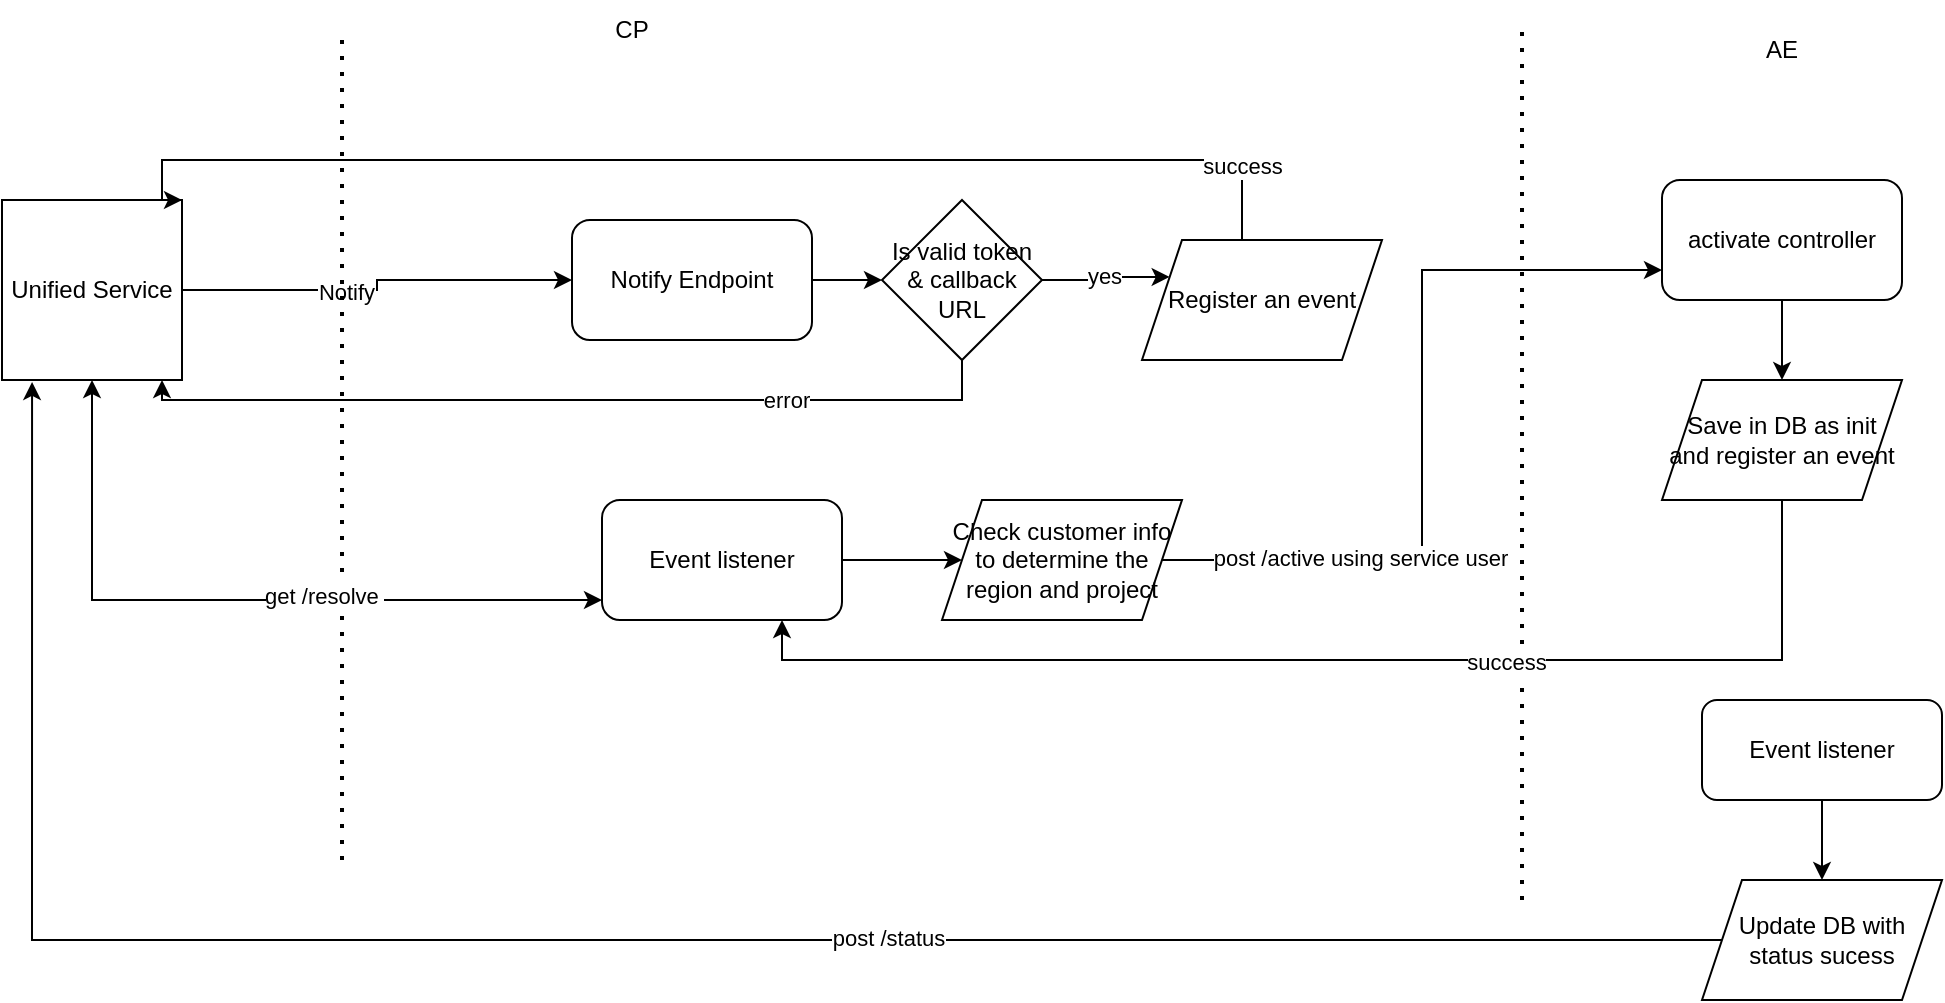 <mxfile version="20.8.21" type="github">
  <diagram id="6a731a19-8d31-9384-78a2-239565b7b9f0" name="Page-1">
    <mxGraphModel dx="1085" dy="665" grid="1" gridSize="10" guides="1" tooltips="1" connect="1" arrows="1" fold="1" page="1" pageScale="1" pageWidth="1169" pageHeight="827" background="none" math="0" shadow="0">
      <root>
        <mxCell id="0" />
        <mxCell id="1" parent="0" />
        <mxCell id="Frn38cRViBmfdXFBqn8P-63" style="edgeStyle=orthogonalEdgeStyle;rounded=0;orthogonalLoop=1;jettySize=auto;html=1;entryX=0;entryY=0.5;entryDx=0;entryDy=0;" edge="1" parent="1" source="Frn38cRViBmfdXFBqn8P-60" target="Frn38cRViBmfdXFBqn8P-62">
          <mxGeometry relative="1" as="geometry" />
        </mxCell>
        <mxCell id="Frn38cRViBmfdXFBqn8P-64" value="Notify" style="edgeLabel;html=1;align=center;verticalAlign=middle;resizable=0;points=[];" vertex="1" connectable="0" parent="Frn38cRViBmfdXFBqn8P-63">
          <mxGeometry x="-0.185" y="-1" relative="1" as="geometry">
            <mxPoint as="offset" />
          </mxGeometry>
        </mxCell>
        <mxCell id="Frn38cRViBmfdXFBqn8P-60" value="Unified Service" style="whiteSpace=wrap;html=1;aspect=fixed;" vertex="1" parent="1">
          <mxGeometry x="180" y="440" width="90" height="90" as="geometry" />
        </mxCell>
        <mxCell id="Frn38cRViBmfdXFBqn8P-70" value="" style="edgeStyle=orthogonalEdgeStyle;rounded=0;orthogonalLoop=1;jettySize=auto;html=1;" edge="1" parent="1" source="Frn38cRViBmfdXFBqn8P-62" target="Frn38cRViBmfdXFBqn8P-69">
          <mxGeometry relative="1" as="geometry" />
        </mxCell>
        <mxCell id="Frn38cRViBmfdXFBqn8P-62" value="Notify Endpoint" style="rounded=1;whiteSpace=wrap;html=1;" vertex="1" parent="1">
          <mxGeometry x="465" y="450" width="120" height="60" as="geometry" />
        </mxCell>
        <mxCell id="Frn38cRViBmfdXFBqn8P-67" value="" style="endArrow=none;dashed=1;html=1;dashPattern=1 3;strokeWidth=2;rounded=0;" edge="1" parent="1">
          <mxGeometry width="50" height="50" relative="1" as="geometry">
            <mxPoint x="350" y="770" as="sourcePoint" />
            <mxPoint x="350" y="360" as="targetPoint" />
          </mxGeometry>
        </mxCell>
        <mxCell id="Frn38cRViBmfdXFBqn8P-68" value="CP" style="text;html=1;strokeColor=none;fillColor=none;align=center;verticalAlign=middle;whiteSpace=wrap;rounded=0;" vertex="1" parent="1">
          <mxGeometry x="465" y="340" width="60" height="30" as="geometry" />
        </mxCell>
        <mxCell id="Frn38cRViBmfdXFBqn8P-73" value="yes" style="edgeStyle=orthogonalEdgeStyle;rounded=0;orthogonalLoop=1;jettySize=auto;html=1;entryX=0;entryY=0.25;entryDx=0;entryDy=0;" edge="1" parent="1" source="Frn38cRViBmfdXFBqn8P-69" target="Frn38cRViBmfdXFBqn8P-83">
          <mxGeometry relative="1" as="geometry" />
        </mxCell>
        <mxCell id="Frn38cRViBmfdXFBqn8P-74" style="edgeStyle=orthogonalEdgeStyle;rounded=0;orthogonalLoop=1;jettySize=auto;html=1;" edge="1" parent="1" source="Frn38cRViBmfdXFBqn8P-69">
          <mxGeometry relative="1" as="geometry">
            <mxPoint x="260" y="530" as="targetPoint" />
            <Array as="points">
              <mxPoint x="660" y="540" />
              <mxPoint x="260" y="540" />
            </Array>
          </mxGeometry>
        </mxCell>
        <mxCell id="Frn38cRViBmfdXFBqn8P-75" value="error" style="edgeLabel;html=1;align=center;verticalAlign=middle;resizable=0;points=[];" vertex="1" connectable="0" parent="Frn38cRViBmfdXFBqn8P-74">
          <mxGeometry x="-0.498" relative="1" as="geometry">
            <mxPoint as="offset" />
          </mxGeometry>
        </mxCell>
        <mxCell id="Frn38cRViBmfdXFBqn8P-69" value="Is valid token &amp;amp; callback URL" style="rhombus;whiteSpace=wrap;html=1;" vertex="1" parent="1">
          <mxGeometry x="620" y="440" width="80" height="80" as="geometry" />
        </mxCell>
        <mxCell id="Frn38cRViBmfdXFBqn8P-82" style="edgeStyle=orthogonalEdgeStyle;rounded=0;orthogonalLoop=1;jettySize=auto;html=1;entryX=0;entryY=0.5;entryDx=0;entryDy=0;" edge="1" parent="1" source="Frn38cRViBmfdXFBqn8P-71" target="Frn38cRViBmfdXFBqn8P-81">
          <mxGeometry relative="1" as="geometry" />
        </mxCell>
        <mxCell id="Frn38cRViBmfdXFBqn8P-96" style="edgeStyle=orthogonalEdgeStyle;rounded=0;orthogonalLoop=1;jettySize=auto;html=1;entryX=0.167;entryY=1.011;entryDx=0;entryDy=0;entryPerimeter=0;exitX=0;exitY=0.5;exitDx=0;exitDy=0;" edge="1" parent="1" source="Frn38cRViBmfdXFBqn8P-99" target="Frn38cRViBmfdXFBqn8P-60">
          <mxGeometry relative="1" as="geometry">
            <Array as="points">
              <mxPoint x="195" y="810" />
            </Array>
          </mxGeometry>
        </mxCell>
        <mxCell id="Frn38cRViBmfdXFBqn8P-97" value="post /status" style="edgeLabel;html=1;align=center;verticalAlign=middle;resizable=0;points=[];" vertex="1" connectable="0" parent="Frn38cRViBmfdXFBqn8P-96">
          <mxGeometry x="-0.257" y="-1" relative="1" as="geometry">
            <mxPoint as="offset" />
          </mxGeometry>
        </mxCell>
        <mxCell id="Frn38cRViBmfdXFBqn8P-71" value="Event listener" style="rounded=1;whiteSpace=wrap;html=1;" vertex="1" parent="1">
          <mxGeometry x="480" y="590" width="120" height="60" as="geometry" />
        </mxCell>
        <mxCell id="Frn38cRViBmfdXFBqn8P-76" style="edgeStyle=orthogonalEdgeStyle;rounded=0;orthogonalLoop=1;jettySize=auto;html=1;entryX=1;entryY=0;entryDx=0;entryDy=0;" edge="1" parent="1" source="Frn38cRViBmfdXFBqn8P-83" target="Frn38cRViBmfdXFBqn8P-60">
          <mxGeometry relative="1" as="geometry">
            <Array as="points">
              <mxPoint x="800" y="420" />
              <mxPoint x="260" y="420" />
            </Array>
          </mxGeometry>
        </mxCell>
        <mxCell id="Frn38cRViBmfdXFBqn8P-77" value="success" style="edgeLabel;html=1;align=center;verticalAlign=middle;resizable=0;points=[];" vertex="1" connectable="0" parent="Frn38cRViBmfdXFBqn8P-76">
          <mxGeometry x="-0.868" y="3" relative="1" as="geometry">
            <mxPoint as="offset" />
          </mxGeometry>
        </mxCell>
        <mxCell id="Frn38cRViBmfdXFBqn8P-78" value="" style="endArrow=none;dashed=1;html=1;dashPattern=1 3;strokeWidth=2;rounded=0;" edge="1" parent="1">
          <mxGeometry width="50" height="50" relative="1" as="geometry">
            <mxPoint x="940" y="790" as="sourcePoint" />
            <mxPoint x="940" y="350" as="targetPoint" />
          </mxGeometry>
        </mxCell>
        <mxCell id="Frn38cRViBmfdXFBqn8P-79" value="AE" style="text;html=1;strokeColor=none;fillColor=none;align=center;verticalAlign=middle;whiteSpace=wrap;rounded=0;" vertex="1" parent="1">
          <mxGeometry x="1040" y="350" width="60" height="30" as="geometry" />
        </mxCell>
        <mxCell id="Frn38cRViBmfdXFBqn8P-90" style="edgeStyle=orthogonalEdgeStyle;rounded=0;orthogonalLoop=1;jettySize=auto;html=1;entryX=0;entryY=0.75;entryDx=0;entryDy=0;" edge="1" parent="1" source="Frn38cRViBmfdXFBqn8P-81" target="Frn38cRViBmfdXFBqn8P-89">
          <mxGeometry relative="1" as="geometry" />
        </mxCell>
        <mxCell id="Frn38cRViBmfdXFBqn8P-91" value="post /active using service user" style="edgeLabel;html=1;align=center;verticalAlign=middle;resizable=0;points=[];" vertex="1" connectable="0" parent="Frn38cRViBmfdXFBqn8P-90">
          <mxGeometry x="-0.499" y="1" relative="1" as="geometry">
            <mxPoint as="offset" />
          </mxGeometry>
        </mxCell>
        <mxCell id="Frn38cRViBmfdXFBqn8P-81" value="Check customer info to determine the region and project" style="shape=parallelogram;perimeter=parallelogramPerimeter;whiteSpace=wrap;html=1;fixedSize=1;" vertex="1" parent="1">
          <mxGeometry x="650" y="590" width="120" height="60" as="geometry" />
        </mxCell>
        <mxCell id="Frn38cRViBmfdXFBqn8P-83" value="Register an event" style="shape=parallelogram;perimeter=parallelogramPerimeter;whiteSpace=wrap;html=1;fixedSize=1;" vertex="1" parent="1">
          <mxGeometry x="750" y="460" width="120" height="60" as="geometry" />
        </mxCell>
        <mxCell id="Frn38cRViBmfdXFBqn8P-87" value="" style="endArrow=classic;startArrow=classic;html=1;rounded=0;" edge="1" parent="1" source="Frn38cRViBmfdXFBqn8P-60">
          <mxGeometry width="50" height="50" relative="1" as="geometry">
            <mxPoint x="460" y="690" as="sourcePoint" />
            <mxPoint x="480" y="640" as="targetPoint" />
            <Array as="points">
              <mxPoint x="225" y="640" />
            </Array>
          </mxGeometry>
        </mxCell>
        <mxCell id="Frn38cRViBmfdXFBqn8P-88" value="get /resolve&amp;nbsp;" style="edgeLabel;html=1;align=center;verticalAlign=middle;resizable=0;points=[];" vertex="1" connectable="0" parent="Frn38cRViBmfdXFBqn8P-87">
          <mxGeometry x="0.238" y="2" relative="1" as="geometry">
            <mxPoint as="offset" />
          </mxGeometry>
        </mxCell>
        <mxCell id="Frn38cRViBmfdXFBqn8P-93" value="" style="edgeStyle=orthogonalEdgeStyle;rounded=0;orthogonalLoop=1;jettySize=auto;html=1;" edge="1" parent="1" source="Frn38cRViBmfdXFBqn8P-89" target="Frn38cRViBmfdXFBqn8P-92">
          <mxGeometry relative="1" as="geometry" />
        </mxCell>
        <mxCell id="Frn38cRViBmfdXFBqn8P-89" value="activate controller" style="rounded=1;whiteSpace=wrap;html=1;" vertex="1" parent="1">
          <mxGeometry x="1010" y="430" width="120" height="60" as="geometry" />
        </mxCell>
        <mxCell id="Frn38cRViBmfdXFBqn8P-94" style="edgeStyle=orthogonalEdgeStyle;rounded=0;orthogonalLoop=1;jettySize=auto;html=1;entryX=0.75;entryY=1;entryDx=0;entryDy=0;" edge="1" parent="1" source="Frn38cRViBmfdXFBqn8P-92" target="Frn38cRViBmfdXFBqn8P-71">
          <mxGeometry relative="1" as="geometry">
            <Array as="points">
              <mxPoint x="1070" y="670" />
              <mxPoint x="570" y="670" />
            </Array>
          </mxGeometry>
        </mxCell>
        <mxCell id="Frn38cRViBmfdXFBqn8P-95" value="success" style="edgeLabel;html=1;align=center;verticalAlign=middle;resizable=0;points=[];" vertex="1" connectable="0" parent="Frn38cRViBmfdXFBqn8P-94">
          <mxGeometry x="-0.271" y="1" relative="1" as="geometry">
            <mxPoint as="offset" />
          </mxGeometry>
        </mxCell>
        <mxCell id="Frn38cRViBmfdXFBqn8P-92" value="Save in DB as init and register an event" style="shape=parallelogram;perimeter=parallelogramPerimeter;whiteSpace=wrap;html=1;fixedSize=1;" vertex="1" parent="1">
          <mxGeometry x="1010" y="530" width="120" height="60" as="geometry" />
        </mxCell>
        <mxCell id="Frn38cRViBmfdXFBqn8P-100" value="" style="edgeStyle=orthogonalEdgeStyle;rounded=0;orthogonalLoop=1;jettySize=auto;html=1;" edge="1" parent="1" source="Frn38cRViBmfdXFBqn8P-98" target="Frn38cRViBmfdXFBqn8P-99">
          <mxGeometry relative="1" as="geometry" />
        </mxCell>
        <mxCell id="Frn38cRViBmfdXFBqn8P-98" value="Event listener" style="rounded=1;whiteSpace=wrap;html=1;" vertex="1" parent="1">
          <mxGeometry x="1030" y="690" width="120" height="50" as="geometry" />
        </mxCell>
        <mxCell id="Frn38cRViBmfdXFBqn8P-99" value="Update DB with status sucess" style="shape=parallelogram;perimeter=parallelogramPerimeter;whiteSpace=wrap;html=1;fixedSize=1;" vertex="1" parent="1">
          <mxGeometry x="1030" y="780" width="120" height="60" as="geometry" />
        </mxCell>
      </root>
    </mxGraphModel>
  </diagram>
</mxfile>
